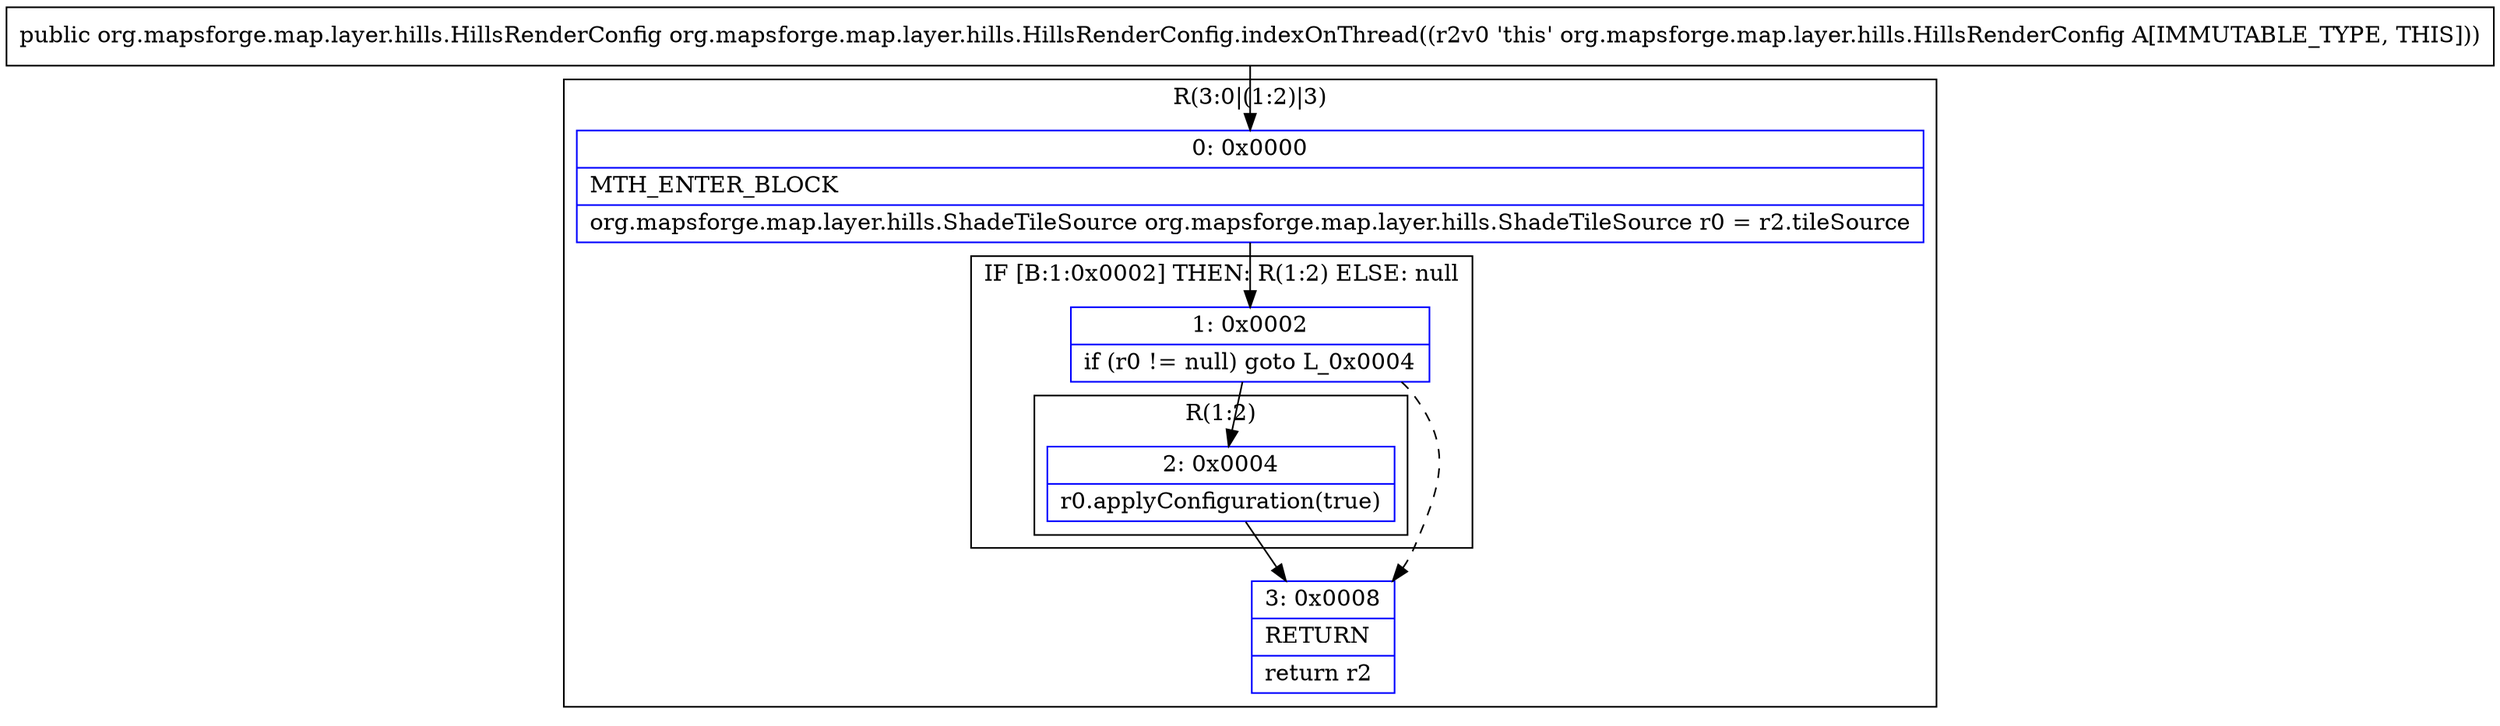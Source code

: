 digraph "CFG fororg.mapsforge.map.layer.hills.HillsRenderConfig.indexOnThread()Lorg\/mapsforge\/map\/layer\/hills\/HillsRenderConfig;" {
subgraph cluster_Region_845948388 {
label = "R(3:0|(1:2)|3)";
node [shape=record,color=blue];
Node_0 [shape=record,label="{0\:\ 0x0000|MTH_ENTER_BLOCK\l|org.mapsforge.map.layer.hills.ShadeTileSource org.mapsforge.map.layer.hills.ShadeTileSource r0 = r2.tileSource\l}"];
subgraph cluster_IfRegion_412313270 {
label = "IF [B:1:0x0002] THEN: R(1:2) ELSE: null";
node [shape=record,color=blue];
Node_1 [shape=record,label="{1\:\ 0x0002|if (r0 != null) goto L_0x0004\l}"];
subgraph cluster_Region_1087477452 {
label = "R(1:2)";
node [shape=record,color=blue];
Node_2 [shape=record,label="{2\:\ 0x0004|r0.applyConfiguration(true)\l}"];
}
}
Node_3 [shape=record,label="{3\:\ 0x0008|RETURN\l|return r2\l}"];
}
MethodNode[shape=record,label="{public org.mapsforge.map.layer.hills.HillsRenderConfig org.mapsforge.map.layer.hills.HillsRenderConfig.indexOnThread((r2v0 'this' org.mapsforge.map.layer.hills.HillsRenderConfig A[IMMUTABLE_TYPE, THIS])) }"];
MethodNode -> Node_0;
Node_0 -> Node_1;
Node_1 -> Node_2;
Node_1 -> Node_3[style=dashed];
Node_2 -> Node_3;
}

